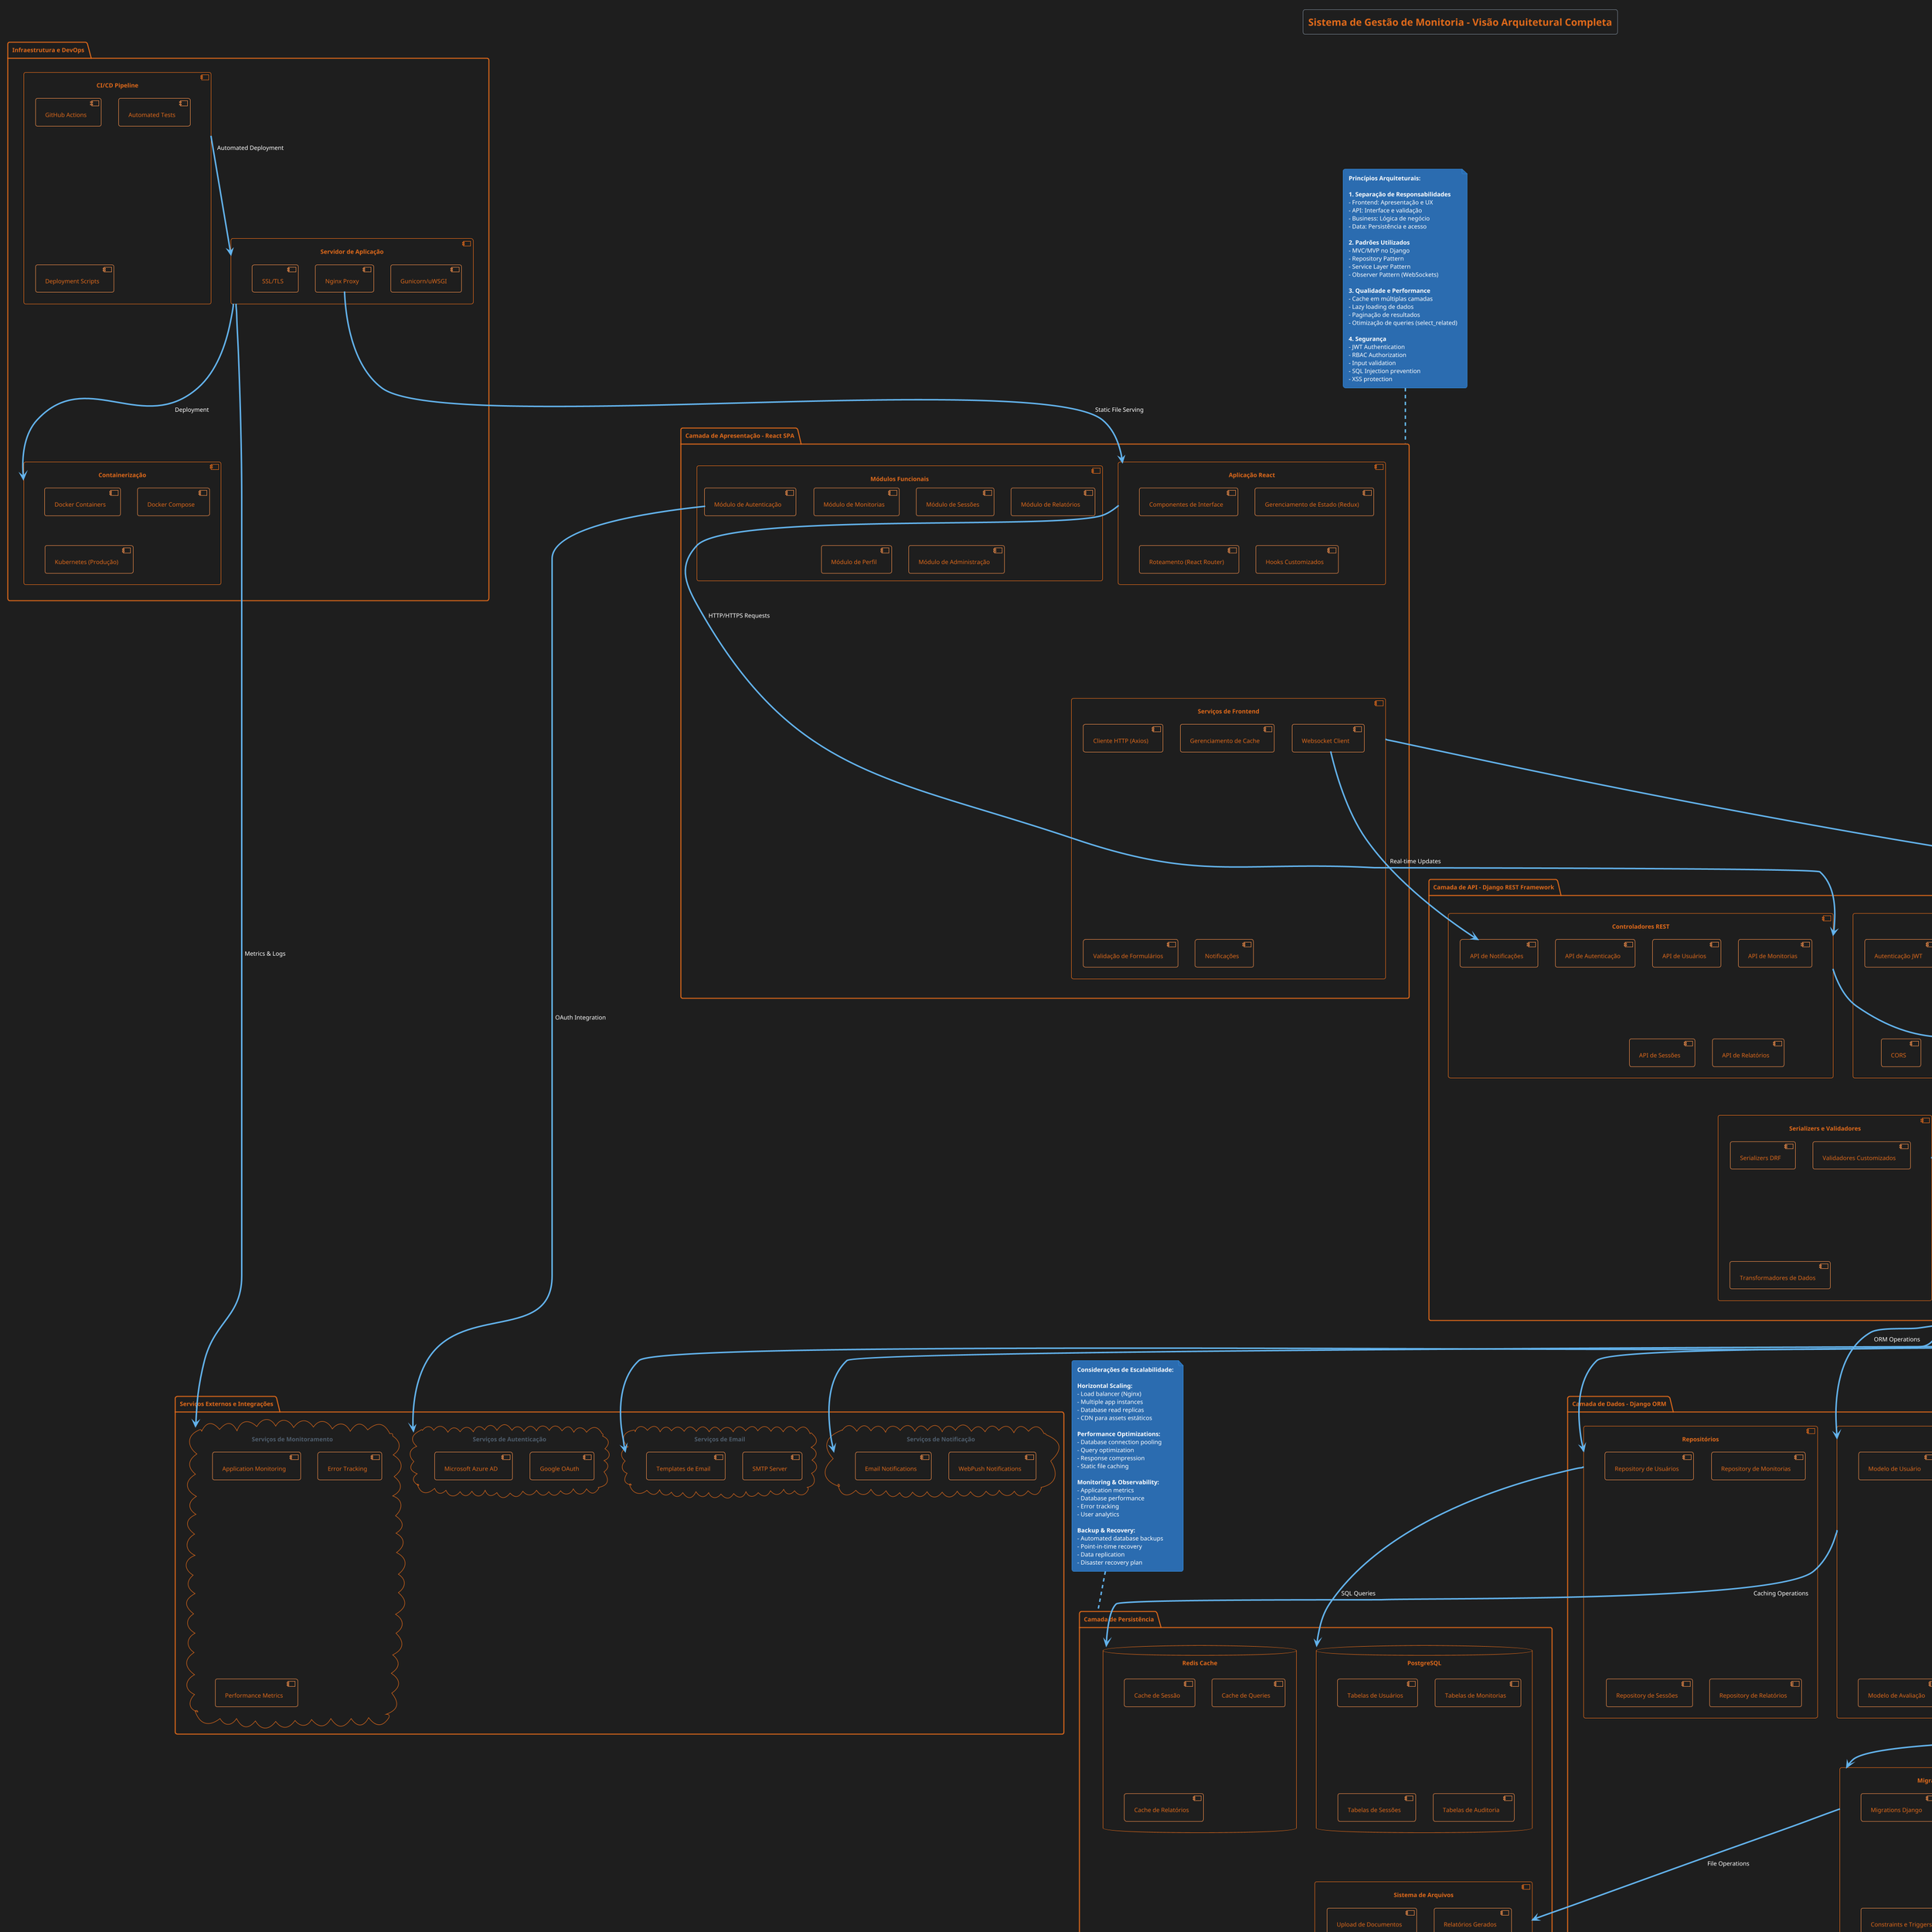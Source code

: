 @startuml Sistema de Gestão de Monitoria - Arquitetura Geral

!theme superhero-outline
title Sistema de Gestão de Monitoria - Visão Arquitetural Completa

skinparam backgroundColor #1e1e1e
skinparam class {
    BackgroundColor #2d3748
    BorderColor #4a5568
    ArrowColor #63b3ed
    FontColor #f7fafc
}

skinparam note {
    BackgroundColor #2b6cb0
    BorderColor #3182ce
    FontColor #ffffff
}

' ============================================
' CAMADA DE APRESENTAÇÃO (FRONTEND)
' ============================================
package "Camada de Apresentação - React SPA" as frontend_layer {
    
    component "Aplicação React" as react_app {
        [Componentes de Interface] as ui_components
        [Gerenciamento de Estado (Redux)] as state_management
        [Roteamento (React Router)] as routing
        [Hooks Customizados] as custom_hooks
    }
    
    component "Módulos Funcionais" as functional_modules {
        [Módulo de Autenticação] as auth_module
        [Módulo de Monitorias] as monitoring_module
        [Módulo de Sessões] as sessions_module
        [Módulo de Relatórios] as reports_module
        [Módulo de Perfil] as profile_module
        [Módulo de Administração] as admin_module
    }
    
    component "Serviços de Frontend" as frontend_services {
        [Cliente HTTP (Axios)] as http_client
        [Gerenciamento de Cache] as cache_service
        [Validação de Formulários] as form_validation
        [Notificações] as notification_service
        [Websocket Client] as websocket_client
    }
}

' ============================================
' CAMADA DE API (BACKEND)
' ============================================
package "Camada de API - Django REST Framework" as api_layer {
    
    component "Controladores REST" as rest_controllers {
        [API de Autenticação] as auth_api
        [API de Usuários] as users_api
        [API de Monitorias] as monitoring_api
        [API de Sessões] as sessions_api
        [API de Relatórios] as reports_api
        [API de Notificações] as notifications_api
    }
    
    component "Middleware e Segurança" as middleware {
        [Autenticação JWT] as jwt_auth
        [Autorização RBAC] as rbac_auth
        [Rate Limiting] as rate_limiting
        [CORS] as cors_middleware
        [Logging/Audit] as audit_logging
    }
    
    component "Serializers e Validadores" as serializers {
        [Serializers DRF] as drf_serializers
        [Validadores Customizados] as custom_validators
        [Transformadores de Dados] as data_transformers
    }
}

' ============================================
' CAMADA DE NEGÓCIO (SERVICES)
' ============================================
package "Camada de Lógica de Negócio" as business_layer {
    
    component "Serviços de Domínio" as domain_services {
        [Serviço de Monitorias] as monitoring_service
        [Serviço de Agendamento] as scheduling_service
        [Serviço de Avaliações] as evaluation_service
        [Serviço de Relatórios] as reporting_service
        [Serviço de Notificações] as notification_service_biz
    }
    
    component "Casos de Uso" as use_cases {
        [Criar Monitoria] as create_monitoring
        [Candidatar-se à Monitoria] as apply_monitoring
        [Agendar Sessão] as schedule_session
        [Realizar Avaliação] as conduct_evaluation
        [Gerar Relatório] as generate_report
    }
    
    component "Regras de Negócio" as business_rules {
        [Validação de Elegibilidade] as eligibility_validation
        [Cálculo de Notas] as grade_calculation
        [Algoritmo de Matching] as matching_algorithm
        [Políticas de Agendamento] as scheduling_policies
    }
}

' ============================================
' CAMADA DE DADOS (MODELS)
' ============================================
package "Camada de Dados - Django ORM" as data_layer {
    
    component "Modelos Django" as django_models {
        [Modelo de Usuário] as user_model
        [Modelo de Monitoria] as monitoring_model
        [Modelo de Sessão] as session_model
        [Modelo de Avaliação] as evaluation_model
        [Modelo de Notificação] as notification_model
    }
    
    component "Repositórios" as repositories {
        [Repository de Usuários] as user_repository
        [Repository de Monitorias] as monitoring_repository
        [Repository de Sessões] as session_repository
        [Repository de Relatórios] as report_repository
    }
    
    component "Migrations e Schema" as database_schema {
        [Migrations Django] as django_migrations
        [Índices de Performance] as db_indexes
        [Constraints e Triggers] as db_constraints
    }
}

' ============================================
' CAMADA DE PERSISTÊNCIA (DATABASE)
' ============================================
package "Camada de Persistência" as persistence_layer {
    
    database "PostgreSQL" as postgres_db {
        [Tabelas de Usuários] as user_tables
        [Tabelas de Monitorias] as monitoring_tables
        [Tabelas de Sessões] as session_tables
        [Tabelas de Auditoria] as audit_tables
    }
    
    database "Redis Cache" as redis_cache {
        [Cache de Sessão] as session_cache
        [Cache de Queries] as query_cache
        [Cache de Relatórios] as report_cache
    }
    
    component "Sistema de Arquivos" as file_system {
        [Upload de Documentos] as document_uploads
        [Relatórios Gerados] as generated_reports
        [Logs do Sistema] as system_logs
    }
}

' ============================================
' SERVIÇOS EXTERNOS E INTEGRAÇÃO
' ============================================
package "Serviços Externos e Integrações" as external_services {
    
    cloud "Serviços de Email" as email_service {
        [SMTP Server] as smtp_server
        [Templates de Email] as email_templates
    }
    
    cloud "Serviços de Autenticação" as external_auth {
        [Google OAuth] as google_oauth
        [Microsoft Azure AD] as azure_ad
    }
    
    cloud "Serviços de Notificação" as push_services {
        [WebPush Notifications] as web_push
        [Email Notifications] as email_notifications
    }
    
    cloud "Serviços de Monitoramento" as monitoring_services {
        [Application Monitoring] as app_monitoring
        [Error Tracking] as error_tracking
        [Performance Metrics] as performance_metrics
    }
}

' ============================================
' INFRAESTRUTURA
' ============================================
package "Infraestrutura e DevOps" as infrastructure {
    
    component "Servidor de Aplicação" as app_server {
        [Gunicorn/uWSGI] as wsgi_server
        [Nginx Proxy] as nginx_proxy
        [SSL/TLS] as ssl_tls
    }
    
    component "Containerização" as containerization {
        [Docker Containers] as docker_containers
        [Docker Compose] as docker_compose
        [Kubernetes (Produção)] as kubernetes
    }
    
    component "CI/CD Pipeline" as cicd {
        [GitHub Actions] as github_actions
        [Automated Tests] as automated_tests
        [Deployment Scripts] as deployment_scripts
    }
}

' ============================================
' RELACIONAMENTOS E FLUXOS
' ============================================

' Frontend para API
react_app --> rest_controllers : "HTTP/HTTPS Requests"
frontend_services --> middleware : "Authentication & CORS"
websocket_client --> notifications_api : "Real-time Updates"

' API para Business Layer
rest_controllers --> domain_services : "Service Calls"
serializers --> use_cases : "Data Validation"
middleware --> business_rules : "Authorization Check"

' Business Layer para Data Layer
domain_services --> repositories : "Data Operations"
use_cases --> django_models : "ORM Operations"
business_rules --> database_schema : "Schema Constraints"

' Data Layer para Persistence
repositories --> postgres_db : "SQL Queries"
django_models --> redis_cache : "Caching Operations"
database_schema --> file_system : "File Operations"

' External Services
domain_services --> email_service : "Send Notifications"
auth_module --> external_auth : "OAuth Integration"
notification_service_biz --> push_services : "Push Notifications"
app_server --> monitoring_services : "Metrics & Logs"

' Infrastructure
app_server --> containerization : "Deployment"
cicd --> app_server : "Automated Deployment"
nginx_proxy --> react_app : "Static File Serving"

' ============================================
' NOTAS EXPLICATIVAS
' ============================================

note as architecture_principles
**Princípios Arquiteturais:**

**1. Separação de Responsabilidades**
- Frontend: Apresentação e UX
- API: Interface e validação
- Business: Lógica de negócio
- Data: Persistência e acesso

**2. Padrões Utilizados**
- MVC/MVP no Django
- Repository Pattern
- Service Layer Pattern
- Observer Pattern (WebSockets)

**3. Qualidade e Performance**
- Cache em múltiplas camadas
- Lazy loading de dados
- Paginação de resultados
- Otimização de queries (select_related)

**4. Segurança**
- JWT Authentication
- RBAC Authorization
- Input validation
- SQL Injection prevention
- XSS protection
end note

note as technology_stack
**Stack Tecnológica:**

**Frontend:**
- React 18+ com TypeScript
- Redux Toolkit (Estado)
- Material-UI (Componentes)
- React Router (Navegação)
- Axios (HTTP Client)

**Backend:**
- Django 4.2+ com Python 3.11+
- Django REST Framework
- Celery (Tasks Assíncronas)
- Channels (WebSockets)

**Banco de Dados:**
- PostgreSQL 15+ (Principal)
- Redis 7+ (Cache/Sessions)

**DevOps:**
- Docker & Docker Compose
- Nginx (Proxy/Static Files)
- GitHub Actions (CI/CD)
- Kubernetes (Produção)
end note

note as scalability_considerations
**Considerações de Escalabilidade:**

**Horizontal Scaling:**
- Load balancer (Nginx)
- Multiple app instances
- Database read replicas
- CDN para assets estáticos

**Performance Optimizations:**
- Database connection pooling
- Query optimization
- Response compression
- Static file caching

**Monitoring & Observability:**
- Application metrics
- Database performance
- Error tracking
- User analytics

**Backup & Recovery:**
- Automated database backups
- Point-in-time recovery
- Data replication
- Disaster recovery plan
end note

' Posicionamento das notas
architecture_principles .. frontend_layer
technology_stack .. api_layer
scalability_considerations .. persistence_layer

@enduml